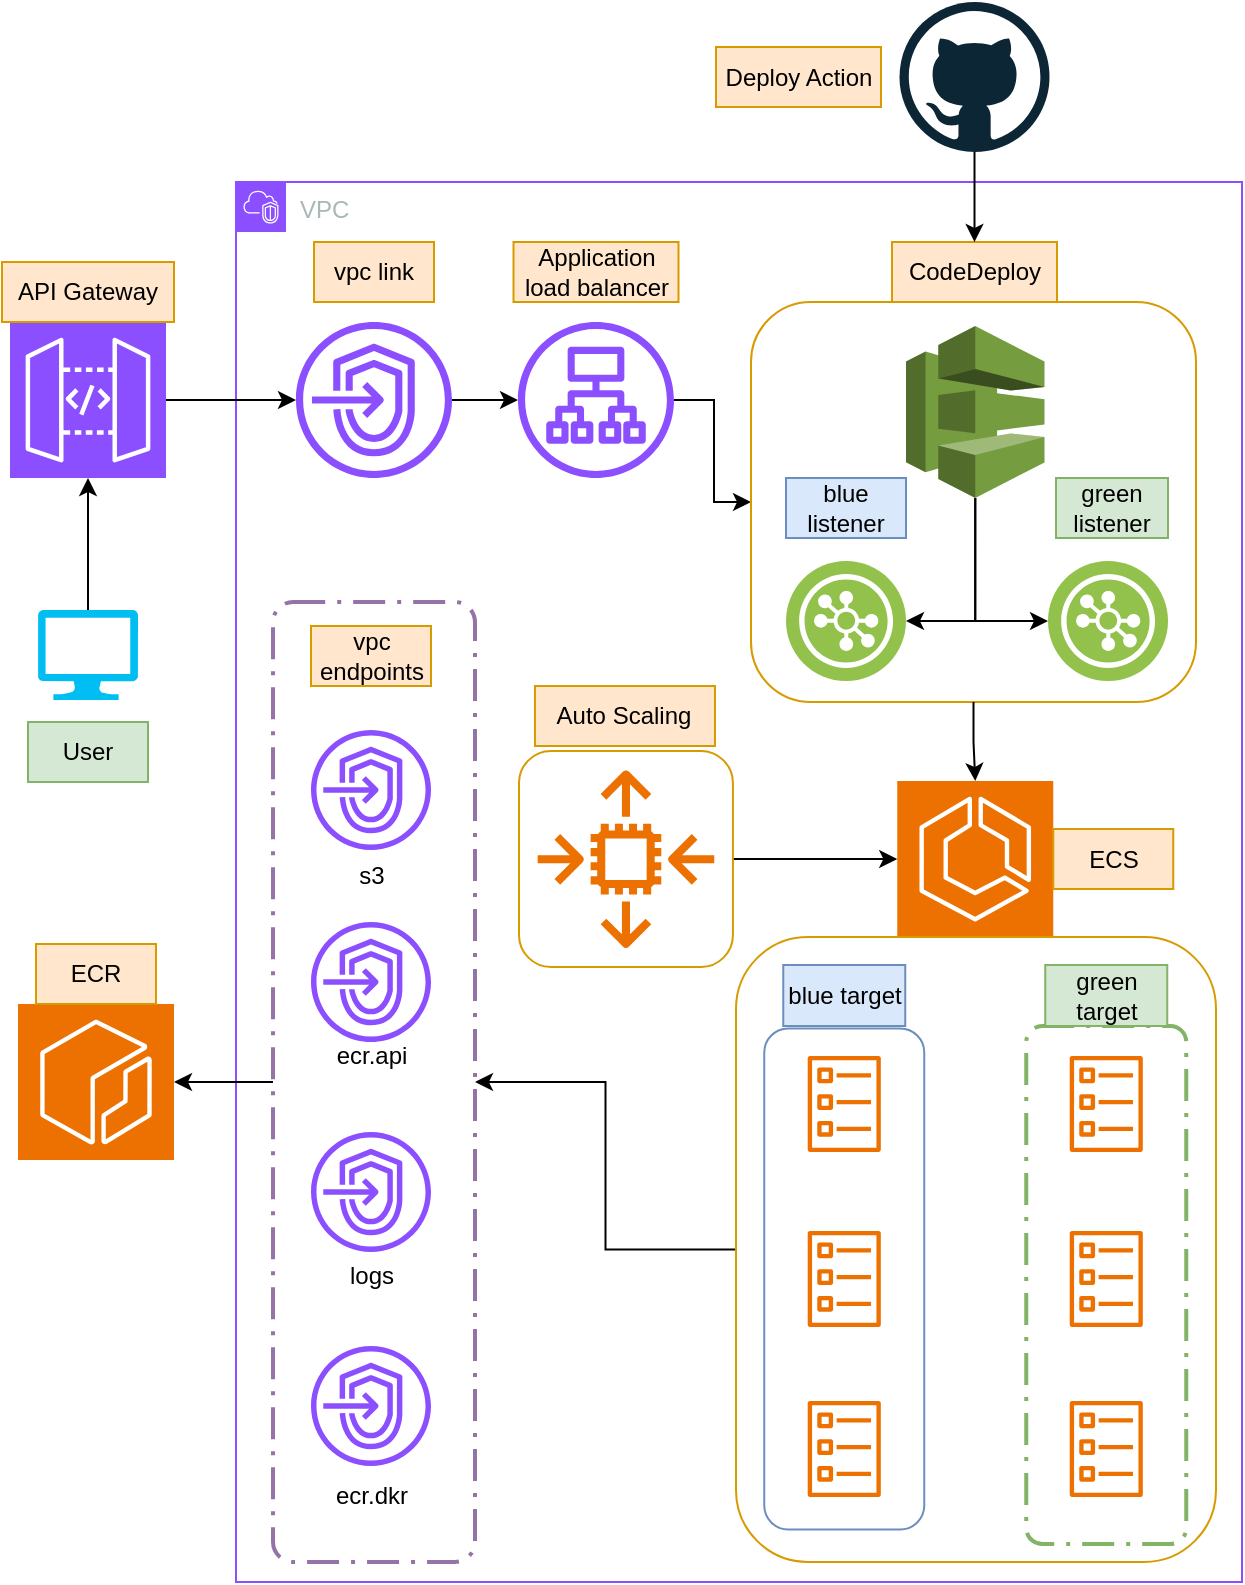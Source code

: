 <mxfile version="24.7.17">
  <diagram id="Ht1M8jgEwFfnCIfOTk4-" name="Page-1">
    <mxGraphModel dx="2603" dy="1621" grid="1" gridSize="10" guides="1" tooltips="1" connect="1" arrows="1" fold="1" page="1" pageScale="1" pageWidth="1169" pageHeight="827" math="0" shadow="0">
      <root>
        <mxCell id="0" />
        <mxCell id="1" parent="0" />
        <mxCell id="_Xv3XyEbwycycCRV387A-2" value="" style="sketch=0;points=[[0,0,0],[0.25,0,0],[0.5,0,0],[0.75,0,0],[1,0,0],[0,1,0],[0.25,1,0],[0.5,1,0],[0.75,1,0],[1,1,0],[0,0.25,0],[0,0.5,0],[0,0.75,0],[1,0.25,0],[1,0.5,0],[1,0.75,0]];outlineConnect=0;fontColor=#232F3E;fillColor=#ED7100;strokeColor=#ffffff;dashed=0;verticalLabelPosition=bottom;verticalAlign=top;align=center;html=1;fontSize=12;fontStyle=0;aspect=fixed;shape=mxgraph.aws4.resourceIcon;resIcon=mxgraph.aws4.ecr;" parent="1" vertex="1">
          <mxGeometry x="-1142" y="-307" width="78" height="78" as="geometry" />
        </mxCell>
        <mxCell id="_Xv3XyEbwycycCRV387A-4" value="VPC" style="points=[[0,0],[0.25,0],[0.5,0],[0.75,0],[1,0],[1,0.25],[1,0.5],[1,0.75],[1,1],[0.75,1],[0.5,1],[0.25,1],[0,1],[0,0.75],[0,0.5],[0,0.25]];outlineConnect=0;gradientColor=none;html=1;whiteSpace=wrap;fontSize=12;fontStyle=0;container=1;pointerEvents=0;collapsible=0;recursiveResize=0;shape=mxgraph.aws4.group;grIcon=mxgraph.aws4.group_vpc2;strokeColor=#8C4FFF;fillColor=none;verticalAlign=top;align=left;spacingLeft=30;fontColor=#AAB7B8;dashed=0;" parent="1" vertex="1">
          <mxGeometry x="-1033" y="-718" width="503" height="700" as="geometry" />
        </mxCell>
        <mxCell id="ot3AHTFzGmXzYolab3Pm-9" style="edgeStyle=orthogonalEdgeStyle;rounded=0;orthogonalLoop=1;jettySize=auto;html=1;" parent="_Xv3XyEbwycycCRV387A-4" source="ot3AHTFzGmXzYolab3Pm-3" target="ot3AHTFzGmXzYolab3Pm-8" edge="1">
          <mxGeometry relative="1" as="geometry" />
        </mxCell>
        <mxCell id="ot3AHTFzGmXzYolab3Pm-3" value="" style="sketch=0;outlineConnect=0;fontColor=#232F3E;gradientColor=none;fillColor=#8C4FFF;strokeColor=none;dashed=0;verticalLabelPosition=bottom;verticalAlign=top;align=center;html=1;fontSize=12;fontStyle=0;aspect=fixed;pointerEvents=1;shape=mxgraph.aws4.endpoints;" parent="_Xv3XyEbwycycCRV387A-4" vertex="1">
          <mxGeometry x="30" y="70" width="78" height="78" as="geometry" />
        </mxCell>
        <mxCell id="ot3AHTFzGmXzYolab3Pm-4" value="&lt;div&gt;vpc link&lt;/div&gt;" style="text;strokeColor=#d79b00;align=center;fillColor=#ffe6cc;html=1;verticalAlign=middle;whiteSpace=wrap;rounded=0;" parent="_Xv3XyEbwycycCRV387A-4" vertex="1">
          <mxGeometry x="39" y="30" width="60" height="30" as="geometry" />
        </mxCell>
        <mxCell id="ot3AHTFzGmXzYolab3Pm-7" value="" style="sketch=0;points=[[0,0,0],[0.25,0,0],[0.5,0,0],[0.75,0,0],[1,0,0],[0,1,0],[0.25,1,0],[0.5,1,0],[0.75,1,0],[1,1,0],[0,0.25,0],[0,0.5,0],[0,0.75,0],[1,0.25,0],[1,0.5,0],[1,0.75,0]];outlineConnect=0;fontColor=#232F3E;fillColor=#ED7100;strokeColor=#ffffff;dashed=0;verticalLabelPosition=bottom;verticalAlign=top;align=center;html=1;fontSize=12;fontStyle=0;aspect=fixed;shape=mxgraph.aws4.resourceIcon;resIcon=mxgraph.aws4.ecs;" parent="_Xv3XyEbwycycCRV387A-4" vertex="1">
          <mxGeometry x="330.63" y="299.5" width="78" height="78" as="geometry" />
        </mxCell>
        <mxCell id="eEaq9vAo6xaaRIo3fZGZ-78" style="edgeStyle=orthogonalEdgeStyle;rounded=0;orthogonalLoop=1;jettySize=auto;html=1;entryX=0;entryY=0.5;entryDx=0;entryDy=0;" edge="1" parent="_Xv3XyEbwycycCRV387A-4" source="ot3AHTFzGmXzYolab3Pm-8" target="eEaq9vAo6xaaRIo3fZGZ-73">
          <mxGeometry relative="1" as="geometry" />
        </mxCell>
        <mxCell id="ot3AHTFzGmXzYolab3Pm-8" value="" style="sketch=0;outlineConnect=0;fontColor=#232F3E;gradientColor=none;fillColor=#8C4FFF;strokeColor=none;dashed=0;verticalLabelPosition=bottom;verticalAlign=top;align=center;html=1;fontSize=12;fontStyle=0;aspect=fixed;pointerEvents=1;shape=mxgraph.aws4.application_load_balancer;" parent="_Xv3XyEbwycycCRV387A-4" vertex="1">
          <mxGeometry x="141" y="70" width="78" height="78" as="geometry" />
        </mxCell>
        <mxCell id="ot3AHTFzGmXzYolab3Pm-10" value="&lt;div&gt;Application load balancer&lt;/div&gt;" style="text;strokeColor=#d79b00;align=center;fillColor=#ffe6cc;html=1;verticalAlign=middle;whiteSpace=wrap;rounded=0;" parent="_Xv3XyEbwycycCRV387A-4" vertex="1">
          <mxGeometry x="138.75" y="30" width="82.5" height="30" as="geometry" />
        </mxCell>
        <mxCell id="ot3AHTFzGmXzYolab3Pm-19" value="" style="image;aspect=fixed;perimeter=ellipsePerimeter;html=1;align=center;shadow=0;dashed=0;fontColor=#4277BB;labelBackgroundColor=default;fontSize=12;spacingTop=3;image=img/lib/ibm/vpc/LoadBalancerListener.svg;" parent="_Xv3XyEbwycycCRV387A-4" vertex="1">
          <mxGeometry x="406" y="189.5" width="60" height="60" as="geometry" />
        </mxCell>
        <mxCell id="ot3AHTFzGmXzYolab3Pm-27" value="blue&lt;br&gt;listener" style="text;strokeColor=#6c8ebf;align=center;fillColor=#dae8fc;html=1;verticalAlign=middle;whiteSpace=wrap;rounded=0;" parent="_Xv3XyEbwycycCRV387A-4" vertex="1">
          <mxGeometry x="275" y="148" width="60" height="30" as="geometry" />
        </mxCell>
        <mxCell id="ot3AHTFzGmXzYolab3Pm-31" value="ECS" style="text;strokeColor=#d79b00;align=center;fillColor=#ffe6cc;html=1;verticalAlign=middle;whiteSpace=wrap;rounded=0;" parent="_Xv3XyEbwycycCRV387A-4" vertex="1">
          <mxGeometry x="408.63" y="323.5" width="60" height="30" as="geometry" />
        </mxCell>
        <mxCell id="ot3AHTFzGmXzYolab3Pm-41" value="" style="rounded=1;arcSize=10;dashed=1;fillColor=none;dashPattern=8 3 1 3;strokeWidth=2;strokeColor=#9673a6;" parent="_Xv3XyEbwycycCRV387A-4" vertex="1">
          <mxGeometry x="18.5" y="210" width="101" height="480" as="geometry" />
        </mxCell>
        <mxCell id="ot3AHTFzGmXzYolab3Pm-18" value="" style="image;aspect=fixed;perimeter=ellipsePerimeter;html=1;align=center;shadow=0;dashed=0;fontColor=#4277BB;labelBackgroundColor=default;fontSize=12;spacingTop=3;image=img/lib/ibm/vpc/LoadBalancerListener.svg;" parent="_Xv3XyEbwycycCRV387A-4" vertex="1">
          <mxGeometry x="275" y="189.5" width="60" height="60" as="geometry" />
        </mxCell>
        <mxCell id="_Xv3XyEbwycycCRV387A-20" value="" style="sketch=0;outlineConnect=0;fontColor=#232F3E;gradientColor=none;fillColor=#8C4FFF;strokeColor=none;dashed=0;verticalLabelPosition=bottom;verticalAlign=top;align=center;html=1;fontSize=12;fontStyle=0;aspect=fixed;pointerEvents=1;shape=mxgraph.aws4.endpoints;direction=east;" parent="_Xv3XyEbwycycCRV387A-4" vertex="1">
          <mxGeometry x="37.5" y="274" width="60" height="60" as="geometry" />
        </mxCell>
        <mxCell id="_Xv3XyEbwycycCRV387A-19" value="" style="sketch=0;outlineConnect=0;fontColor=#232F3E;gradientColor=none;fillColor=#8C4FFF;strokeColor=none;dashed=0;verticalLabelPosition=bottom;verticalAlign=top;align=center;html=1;fontSize=12;fontStyle=0;aspect=fixed;pointerEvents=1;shape=mxgraph.aws4.endpoints;direction=east;" parent="_Xv3XyEbwycycCRV387A-4" vertex="1">
          <mxGeometry x="37.5" y="370" width="60" height="60" as="geometry" />
        </mxCell>
        <mxCell id="_Xv3XyEbwycycCRV387A-21" value="" style="sketch=0;outlineConnect=0;fontColor=#232F3E;gradientColor=none;fillColor=#8C4FFF;strokeColor=none;dashed=0;verticalLabelPosition=bottom;verticalAlign=top;align=center;html=1;fontSize=12;fontStyle=0;aspect=fixed;pointerEvents=1;shape=mxgraph.aws4.endpoints;direction=east;" parent="_Xv3XyEbwycycCRV387A-4" vertex="1">
          <mxGeometry x="37.5" y="475" width="60" height="60" as="geometry" />
        </mxCell>
        <mxCell id="_Xv3XyEbwycycCRV387A-3" value="" style="sketch=0;outlineConnect=0;fontColor=#232F3E;gradientColor=none;fillColor=#8C4FFF;strokeColor=none;dashed=0;verticalLabelPosition=bottom;verticalAlign=top;align=center;html=1;fontSize=12;fontStyle=0;aspect=fixed;pointerEvents=1;shape=mxgraph.aws4.endpoints;direction=east;" parent="_Xv3XyEbwycycCRV387A-4" vertex="1">
          <mxGeometry x="37.5" y="582" width="60" height="60" as="geometry" />
        </mxCell>
        <mxCell id="_Xv3XyEbwycycCRV387A-38" value="s3" style="text;strokeColor=none;align=center;fillColor=none;html=1;verticalAlign=middle;whiteSpace=wrap;rounded=0;" parent="_Xv3XyEbwycycCRV387A-4" vertex="1">
          <mxGeometry x="37.5" y="332" width="60" height="30" as="geometry" />
        </mxCell>
        <mxCell id="_Xv3XyEbwycycCRV387A-16" value="ecr.api" style="text;strokeColor=none;align=center;fillColor=none;html=1;verticalAlign=middle;whiteSpace=wrap;rounded=0;" parent="_Xv3XyEbwycycCRV387A-4" vertex="1">
          <mxGeometry x="37.5" y="422" width="60" height="30" as="geometry" />
        </mxCell>
        <mxCell id="_Xv3XyEbwycycCRV387A-18" value="&lt;div&gt;logs&lt;/div&gt;" style="text;strokeColor=none;align=center;fillColor=none;html=1;verticalAlign=middle;whiteSpace=wrap;rounded=0;" parent="_Xv3XyEbwycycCRV387A-4" vertex="1">
          <mxGeometry x="37.5" y="532" width="60" height="30" as="geometry" />
        </mxCell>
        <mxCell id="_Xv3XyEbwycycCRV387A-22" style="edgeStyle=orthogonalEdgeStyle;rounded=0;orthogonalLoop=1;jettySize=auto;html=1;exitX=0.5;exitY=1;exitDx=0;exitDy=0;" parent="_Xv3XyEbwycycCRV387A-4" source="_Xv3XyEbwycycCRV387A-18" target="_Xv3XyEbwycycCRV387A-18" edge="1">
          <mxGeometry relative="1" as="geometry" />
        </mxCell>
        <mxCell id="_Xv3XyEbwycycCRV387A-17" value="ecr.dkr" style="text;strokeColor=none;align=center;fillColor=none;html=1;verticalAlign=middle;whiteSpace=wrap;rounded=0;" parent="_Xv3XyEbwycycCRV387A-4" vertex="1">
          <mxGeometry x="37.5" y="642" width="60" height="30" as="geometry" />
        </mxCell>
        <mxCell id="I5luprlEmF2R9hIj9thK-22" value="" style="sketch=0;outlineConnect=0;fontColor=#232F3E;gradientColor=none;fillColor=#ED7100;strokeColor=none;dashed=0;verticalLabelPosition=bottom;verticalAlign=top;align=center;html=1;fontSize=12;fontStyle=0;aspect=fixed;pointerEvents=1;shape=mxgraph.aws4.ecs_task;" parent="_Xv3XyEbwycycCRV387A-4" vertex="1">
          <mxGeometry x="285.63" y="524.5" width="37" height="48" as="geometry" />
        </mxCell>
        <mxCell id="th9PbWhB3uLZUX1Z2eKI-37" value="&lt;div&gt;vpc endpoints&lt;/div&gt;" style="text;strokeColor=#d79b00;align=center;fillColor=#ffe6cc;html=1;verticalAlign=middle;whiteSpace=wrap;rounded=0;" parent="_Xv3XyEbwycycCRV387A-4" vertex="1">
          <mxGeometry x="37.5" y="222" width="60" height="30" as="geometry" />
        </mxCell>
        <mxCell id="eEaq9vAo6xaaRIo3fZGZ-11" value="" style="sketch=0;outlineConnect=0;fontColor=#232F3E;gradientColor=none;fillColor=#ED7100;strokeColor=none;dashed=0;verticalLabelPosition=bottom;verticalAlign=top;align=center;html=1;fontSize=12;fontStyle=0;aspect=fixed;pointerEvents=1;shape=mxgraph.aws4.ecs_task;" vertex="1" parent="_Xv3XyEbwycycCRV387A-4">
          <mxGeometry x="285.63" y="437" width="37" height="48" as="geometry" />
        </mxCell>
        <mxCell id="eEaq9vAo6xaaRIo3fZGZ-8" value="" style="sketch=0;outlineConnect=0;fontColor=#232F3E;gradientColor=none;fillColor=#ED7100;strokeColor=none;dashed=0;verticalLabelPosition=bottom;verticalAlign=top;align=center;html=1;fontSize=12;fontStyle=0;aspect=fixed;pointerEvents=1;shape=mxgraph.aws4.ecs_task;" vertex="1" parent="_Xv3XyEbwycycCRV387A-4">
          <mxGeometry x="285.63" y="609.5" width="37" height="48" as="geometry" />
        </mxCell>
        <mxCell id="eEaq9vAo6xaaRIo3fZGZ-61" style="edgeStyle=orthogonalEdgeStyle;rounded=0;orthogonalLoop=1;jettySize=auto;html=1;entryX=1;entryY=0.5;entryDx=0;entryDy=0;" edge="1" parent="_Xv3XyEbwycycCRV387A-4" source="eEaq9vAo6xaaRIo3fZGZ-27" target="ot3AHTFzGmXzYolab3Pm-18">
          <mxGeometry relative="1" as="geometry" />
        </mxCell>
        <mxCell id="eEaq9vAo6xaaRIo3fZGZ-62" style="edgeStyle=orthogonalEdgeStyle;rounded=0;orthogonalLoop=1;jettySize=auto;html=1;exitX=0.5;exitY=1;exitDx=0;exitDy=0;exitPerimeter=0;entryX=0;entryY=0.5;entryDx=0;entryDy=0;" edge="1" parent="_Xv3XyEbwycycCRV387A-4" source="eEaq9vAo6xaaRIo3fZGZ-27" target="ot3AHTFzGmXzYolab3Pm-19">
          <mxGeometry relative="1" as="geometry" />
        </mxCell>
        <mxCell id="eEaq9vAo6xaaRIo3fZGZ-27" value="" style="outlineConnect=0;dashed=0;verticalLabelPosition=bottom;verticalAlign=top;align=center;html=1;shape=mxgraph.aws3.codedeploy;fillColor=#759C3E;gradientColor=none;" vertex="1" parent="_Xv3XyEbwycycCRV387A-4">
          <mxGeometry x="335" y="72" width="69.25" height="86" as="geometry" />
        </mxCell>
        <mxCell id="eEaq9vAo6xaaRIo3fZGZ-28" value="CodeDeploy" style="text;strokeColor=#d79b00;align=center;fillColor=#ffe6cc;html=1;verticalAlign=middle;whiteSpace=wrap;rounded=0;" vertex="1" parent="_Xv3XyEbwycycCRV387A-4">
          <mxGeometry x="328" y="30" width="82.5" height="30" as="geometry" />
        </mxCell>
        <mxCell id="ot3AHTFzGmXzYolab3Pm-28" value="green&lt;br&gt;listener" style="text;strokeColor=#82b366;align=center;fillColor=#d5e8d4;html=1;verticalAlign=middle;whiteSpace=wrap;rounded=0;" parent="_Xv3XyEbwycycCRV387A-4" vertex="1">
          <mxGeometry x="410" y="148" width="56" height="30" as="geometry" />
        </mxCell>
        <mxCell id="eEaq9vAo6xaaRIo3fZGZ-44" value="" style="sketch=0;outlineConnect=0;fontColor=#232F3E;gradientColor=none;fillColor=#ED7100;strokeColor=none;dashed=0;verticalLabelPosition=bottom;verticalAlign=top;align=center;html=1;fontSize=12;fontStyle=0;aspect=fixed;pointerEvents=1;shape=mxgraph.aws4.ecs_task;" vertex="1" parent="_Xv3XyEbwycycCRV387A-4">
          <mxGeometry x="416.63" y="524.5" width="37" height="48" as="geometry" />
        </mxCell>
        <mxCell id="eEaq9vAo6xaaRIo3fZGZ-45" value="" style="sketch=0;outlineConnect=0;fontColor=#232F3E;gradientColor=none;fillColor=#ED7100;strokeColor=none;dashed=0;verticalLabelPosition=bottom;verticalAlign=top;align=center;html=1;fontSize=12;fontStyle=0;aspect=fixed;pointerEvents=1;shape=mxgraph.aws4.ecs_task;" vertex="1" parent="_Xv3XyEbwycycCRV387A-4">
          <mxGeometry x="416.63" y="437" width="37" height="48" as="geometry" />
        </mxCell>
        <mxCell id="eEaq9vAo6xaaRIo3fZGZ-46" value="" style="sketch=0;outlineConnect=0;fontColor=#232F3E;gradientColor=none;fillColor=#ED7100;strokeColor=none;dashed=0;verticalLabelPosition=bottom;verticalAlign=top;align=center;html=1;fontSize=12;fontStyle=0;aspect=fixed;pointerEvents=1;shape=mxgraph.aws4.ecs_task;" vertex="1" parent="_Xv3XyEbwycycCRV387A-4">
          <mxGeometry x="416.63" y="609.5" width="37" height="48" as="geometry" />
        </mxCell>
        <mxCell id="eEaq9vAo6xaaRIo3fZGZ-56" value="" style="rounded=1;arcSize=10;dashed=1;fillColor=none;dashPattern=8 3 1 3;strokeWidth=2;strokeColor=#82b366;" vertex="1" parent="_Xv3XyEbwycycCRV387A-4">
          <mxGeometry x="395.13" y="422" width="80" height="259" as="geometry" />
        </mxCell>
        <mxCell id="eEaq9vAo6xaaRIo3fZGZ-64" value="" style="rounded=1;whiteSpace=wrap;html=1;fillColor=none;strokeColor=#6c8ebf;" vertex="1" parent="_Xv3XyEbwycycCRV387A-4">
          <mxGeometry x="264.13" y="423.25" width="80" height="250.5" as="geometry" />
        </mxCell>
        <mxCell id="eEaq9vAo6xaaRIo3fZGZ-68" value="" style="sketch=0;outlineConnect=0;fontColor=#232F3E;gradientColor=none;fillColor=#ED7100;strokeColor=none;dashed=0;verticalLabelPosition=bottom;verticalAlign=top;align=center;html=1;fontSize=12;fontStyle=0;aspect=fixed;pointerEvents=1;shape=mxgraph.aws4.auto_scaling2;" vertex="1" parent="_Xv3XyEbwycycCRV387A-4">
          <mxGeometry x="150.48" y="294" width="89" height="89" as="geometry" />
        </mxCell>
        <mxCell id="eEaq9vAo6xaaRIo3fZGZ-70" value="&lt;div&gt;Auto Scaling&lt;/div&gt;" style="text;strokeColor=#d79b00;align=center;fillColor=#ffe6cc;html=1;verticalAlign=middle;whiteSpace=wrap;rounded=0;" vertex="1" parent="_Xv3XyEbwycycCRV387A-4">
          <mxGeometry x="149.48" y="252" width="90" height="30" as="geometry" />
        </mxCell>
        <mxCell id="eEaq9vAo6xaaRIo3fZGZ-71" value="blue target" style="rounded=0;whiteSpace=wrap;html=1;fillColor=#dae8fc;strokeColor=#6c8ebf;" vertex="1" parent="_Xv3XyEbwycycCRV387A-4">
          <mxGeometry x="273.63" y="391.5" width="61" height="30.5" as="geometry" />
        </mxCell>
        <mxCell id="eEaq9vAo6xaaRIo3fZGZ-72" value="green target" style="rounded=0;whiteSpace=wrap;html=1;fillColor=#d5e8d4;strokeColor=#82b366;" vertex="1" parent="_Xv3XyEbwycycCRV387A-4">
          <mxGeometry x="404.63" y="391.5" width="61" height="30.5" as="geometry" />
        </mxCell>
        <mxCell id="eEaq9vAo6xaaRIo3fZGZ-73" value="" style="rounded=1;whiteSpace=wrap;html=1;fillColor=none;strokeColor=#d79b00;" vertex="1" parent="_Xv3XyEbwycycCRV387A-4">
          <mxGeometry x="257.5" y="60" width="222.5" height="200" as="geometry" />
        </mxCell>
        <mxCell id="eEaq9vAo6xaaRIo3fZGZ-77" style="edgeStyle=orthogonalEdgeStyle;rounded=0;orthogonalLoop=1;jettySize=auto;html=1;entryX=1;entryY=0.5;entryDx=0;entryDy=0;" edge="1" parent="_Xv3XyEbwycycCRV387A-4" source="eEaq9vAo6xaaRIo3fZGZ-74" target="ot3AHTFzGmXzYolab3Pm-41">
          <mxGeometry relative="1" as="geometry" />
        </mxCell>
        <mxCell id="eEaq9vAo6xaaRIo3fZGZ-74" value="" style="rounded=1;whiteSpace=wrap;html=1;fillColor=none;strokeColor=#d79b00;" vertex="1" parent="_Xv3XyEbwycycCRV387A-4">
          <mxGeometry x="250" y="377.5" width="240" height="312.5" as="geometry" />
        </mxCell>
        <mxCell id="eEaq9vAo6xaaRIo3fZGZ-75" style="edgeStyle=orthogonalEdgeStyle;rounded=0;orthogonalLoop=1;jettySize=auto;html=1;entryX=0.5;entryY=0;entryDx=0;entryDy=0;entryPerimeter=0;" edge="1" parent="_Xv3XyEbwycycCRV387A-4" source="eEaq9vAo6xaaRIo3fZGZ-73" target="ot3AHTFzGmXzYolab3Pm-7">
          <mxGeometry relative="1" as="geometry" />
        </mxCell>
        <mxCell id="eEaq9vAo6xaaRIo3fZGZ-81" value="" style="edgeStyle=orthogonalEdgeStyle;rounded=0;orthogonalLoop=1;jettySize=auto;html=1;" edge="1" parent="_Xv3XyEbwycycCRV387A-4" source="eEaq9vAo6xaaRIo3fZGZ-80" target="ot3AHTFzGmXzYolab3Pm-7">
          <mxGeometry relative="1" as="geometry" />
        </mxCell>
        <mxCell id="eEaq9vAo6xaaRIo3fZGZ-80" value="" style="rounded=1;whiteSpace=wrap;html=1;fillColor=none;strokeColor=#d79b00;" vertex="1" parent="_Xv3XyEbwycycCRV387A-4">
          <mxGeometry x="141.5" y="284.5" width="106.96" height="108" as="geometry" />
        </mxCell>
        <mxCell id="ot3AHTFzGmXzYolab3Pm-6" style="edgeStyle=orthogonalEdgeStyle;rounded=0;orthogonalLoop=1;jettySize=auto;html=1;" parent="1" source="_Xv3XyEbwycycCRV387A-8" target="ot3AHTFzGmXzYolab3Pm-3" edge="1">
          <mxGeometry relative="1" as="geometry" />
        </mxCell>
        <mxCell id="_Xv3XyEbwycycCRV387A-8" value="" style="sketch=0;points=[[0,0,0],[0.25,0,0],[0.5,0,0],[0.75,0,0],[1,0,0],[0,1,0],[0.25,1,0],[0.5,1,0],[0.75,1,0],[1,1,0],[0,0.25,0],[0,0.5,0],[0,0.75,0],[1,0.25,0],[1,0.5,0],[1,0.75,0]];outlineConnect=0;fontColor=#232F3E;fillColor=#8C4FFF;strokeColor=#ffffff;dashed=0;verticalLabelPosition=bottom;verticalAlign=top;align=center;html=1;fontSize=12;fontStyle=0;aspect=fixed;shape=mxgraph.aws4.resourceIcon;resIcon=mxgraph.aws4.api_gateway;" parent="1" vertex="1">
          <mxGeometry x="-1146" y="-648" width="78" height="78" as="geometry" />
        </mxCell>
        <mxCell id="_Xv3XyEbwycycCRV387A-9" value="&lt;div&gt;API Gateway&lt;/div&gt;" style="text;strokeColor=#d79b00;align=center;fillColor=#ffe6cc;html=1;verticalAlign=middle;whiteSpace=wrap;rounded=0;" parent="1" vertex="1">
          <mxGeometry x="-1150" y="-678" width="86" height="30" as="geometry" />
        </mxCell>
        <mxCell id="I5luprlEmF2R9hIj9thK-2" value="" style="verticalLabelPosition=bottom;html=1;verticalAlign=top;align=center;strokeColor=none;fillColor=#00BEF2;shape=mxgraph.azure.computer;pointerEvents=1;" parent="1" vertex="1">
          <mxGeometry x="-1132" y="-504" width="50" height="45" as="geometry" />
        </mxCell>
        <mxCell id="I5luprlEmF2R9hIj9thK-3" style="edgeStyle=orthogonalEdgeStyle;rounded=0;orthogonalLoop=1;jettySize=auto;html=1;exitX=0.5;exitY=0;exitDx=0;exitDy=0;exitPerimeter=0;" parent="1" source="I5luprlEmF2R9hIj9thK-2" target="_Xv3XyEbwycycCRV387A-8" edge="1">
          <mxGeometry relative="1" as="geometry" />
        </mxCell>
        <mxCell id="I5luprlEmF2R9hIj9thK-4" value="&lt;div&gt;User&lt;/div&gt;" style="text;strokeColor=#82b366;align=center;fillColor=#d5e8d4;html=1;verticalAlign=middle;whiteSpace=wrap;rounded=0;" parent="1" vertex="1">
          <mxGeometry x="-1137" y="-448" width="60" height="30" as="geometry" />
        </mxCell>
        <mxCell id="I5luprlEmF2R9hIj9thK-24" style="edgeStyle=orthogonalEdgeStyle;rounded=0;orthogonalLoop=1;jettySize=auto;html=1;exitX=0;exitY=0.5;exitDx=0;exitDy=0;" parent="1" source="ot3AHTFzGmXzYolab3Pm-41" target="_Xv3XyEbwycycCRV387A-2" edge="1">
          <mxGeometry relative="1" as="geometry" />
        </mxCell>
        <mxCell id="I5luprlEmF2R9hIj9thK-25" value="ECR" style="text;strokeColor=#d79b00;align=center;fillColor=#ffe6cc;html=1;verticalAlign=middle;whiteSpace=wrap;rounded=0;" parent="1" vertex="1">
          <mxGeometry x="-1133" y="-337" width="60" height="30" as="geometry" />
        </mxCell>
        <mxCell id="eEaq9vAo6xaaRIo3fZGZ-82" style="edgeStyle=orthogonalEdgeStyle;rounded=0;orthogonalLoop=1;jettySize=auto;html=1;entryX=0.5;entryY=0;entryDx=0;entryDy=0;" edge="1" parent="1" source="eEaq9vAo6xaaRIo3fZGZ-29" target="eEaq9vAo6xaaRIo3fZGZ-28">
          <mxGeometry relative="1" as="geometry" />
        </mxCell>
        <mxCell id="eEaq9vAo6xaaRIo3fZGZ-29" value="" style="dashed=0;outlineConnect=0;html=1;align=center;labelPosition=center;verticalLabelPosition=bottom;verticalAlign=top;shape=mxgraph.weblogos.github" vertex="1" parent="1">
          <mxGeometry x="-701.25" y="-808" width="75" height="75" as="geometry" />
        </mxCell>
        <mxCell id="eEaq9vAo6xaaRIo3fZGZ-83" value="Deploy Action" style="text;strokeColor=#d79b00;align=center;fillColor=#ffe6cc;html=1;verticalAlign=middle;whiteSpace=wrap;rounded=0;" vertex="1" parent="1">
          <mxGeometry x="-793" y="-785.5" width="82.5" height="30" as="geometry" />
        </mxCell>
      </root>
    </mxGraphModel>
  </diagram>
</mxfile>
